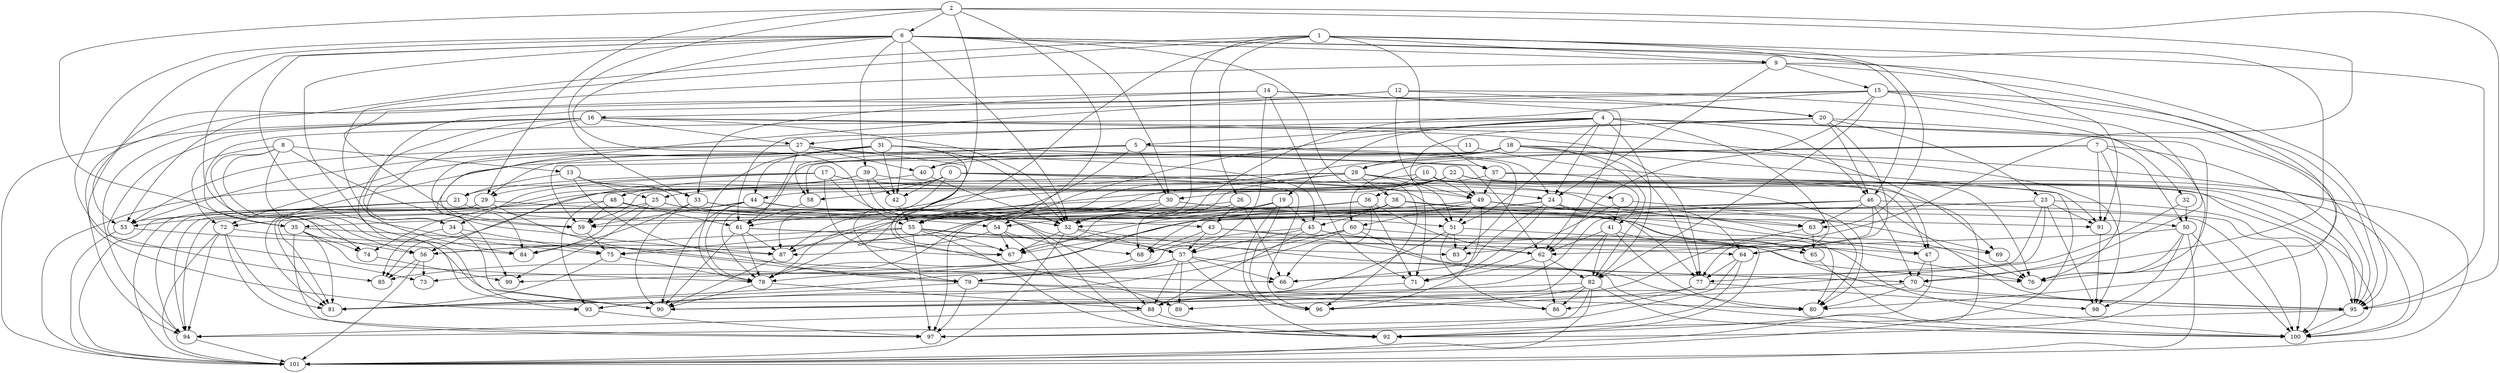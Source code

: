 digraph {
  0 -> 3;
  0 -> 42;
  0 -> 49;
  0 -> 58;
  0 -> 74;
  0 -> 87;
  0 -> 96;
  1 -> 9;
  1 -> 26;
  1 -> 37;
  1 -> 46;
  1 -> 52;
  1 -> 53;
  1 -> 63;
  1 -> 84;
  1 -> 89;
  1 -> 95;
  2 -> 6;
  2 -> 29;
  2 -> 33;
  2 -> 35;
  2 -> 54;
  2 -> 78;
  2 -> 83;
  2 -> 95;
  3 -> 41;
  3 -> 71;
  3 -> 80;
  4 -> 5;
  4 -> 19;
  4 -> 24;
  4 -> 46;
  4 -> 51;
  4 -> 55;
  4 -> 56;
  4 -> 61;
  4 -> 77;
  4 -> 82;
  4 -> 92;
  4 -> 95;
  5 -> 24;
  5 -> 30;
  5 -> 40;
  5 -> 58;
  5 -> 67;
  5 -> 81;
  5 -> 83;
  6 -> 9;
  6 -> 30;
  6 -> 35;
  6 -> 39;
  6 -> 42;
  6 -> 52;
  6 -> 53;
  6 -> 55;
  6 -> 70;
  6 -> 75;
  6 -> 85;
  6 -> 90;
  6 -> 91;
  6 -> 96;
  7 -> 28;
  7 -> 50;
  7 -> 59;
  7 -> 60;
  7 -> 76;
  7 -> 91;
  7 -> 95;
  8 -> 13;
  8 -> 56;
  8 -> 59;
  8 -> 72;
  8 -> 74;
  8 -> 90;
  9 -> 15;
  9 -> 24;
  9 -> 76;
  9 -> 93;
  9 -> 95;
  10 -> 25;
  10 -> 36;
  10 -> 47;
  10 -> 49;
  10 -> 95;
  11 -> 40;
  11 -> 47;
  12 -> 20;
  12 -> 32;
  12 -> 49;
  12 -> 87;
  12 -> 94;
  13 -> 21;
  13 -> 25;
  13 -> 33;
  13 -> 52;
  13 -> 79;
  14 -> 20;
  14 -> 33;
  14 -> 57;
  14 -> 59;
  14 -> 62;
  14 -> 71;
  15 -> 16;
  15 -> 34;
  15 -> 52;
  15 -> 62;
  15 -> 70;
  15 -> 80;
  15 -> 82;
  15 -> 95;
  16 -> 27;
  16 -> 34;
  16 -> 52;
  16 -> 69;
  16 -> 73;
  16 -> 77;
  16 -> 93;
  16 -> 94;
  16 -> 101;
  17 -> 21;
  17 -> 24;
  17 -> 29;
  17 -> 34;
  17 -> 63;
  17 -> 67;
  17 -> 88;
  18 -> 28;
  18 -> 29;
  18 -> 55;
  18 -> 58;
  18 -> 77;
  18 -> 78;
  18 -> 82;
  18 -> 98;
  18 -> 100;
  18 -> 101;
  19 -> 45;
  19 -> 55;
  19 -> 68;
  19 -> 78;
  19 -> 92;
  19 -> 96;
  20 -> 23;
  20 -> 27;
  20 -> 46;
  20 -> 64;
  20 -> 71;
  20 -> 76;
  21 -> 53;
  21 -> 54;
  21 -> 101;
  22 -> 30;
  22 -> 44;
  22 -> 49;
  22 -> 76;
  22 -> 78;
  22 -> 85;
  22 -> 87;
  22 -> 92;
  22 -> 95;
  22 -> 100;
  22 -> 101;
  23 -> 52;
  23 -> 56;
  23 -> 66;
  23 -> 77;
  23 -> 91;
  23 -> 98;
  23 -> 100;
  24 -> 35;
  24 -> 64;
  24 -> 66;
  24 -> 71;
  24 -> 77;
  24 -> 85;
  25 -> 51;
  25 -> 81;
  25 -> 84;
  25 -> 99;
  25 -> 100;
  26 -> 43;
  26 -> 59;
  26 -> 66;
  26 -> 68;
  27 -> 40;
  27 -> 45;
  27 -> 53;
  27 -> 61;
  27 -> 67;
  27 -> 99;
  28 -> 38;
  28 -> 51;
  28 -> 55;
  28 -> 59;
  28 -> 61;
  28 -> 67;
  28 -> 80;
  28 -> 100;
  29 -> 79;
  29 -> 91;
  29 -> 94;
  29 -> 101;
  30 -> 50;
  30 -> 52;
  30 -> 63;
  30 -> 87;
  30 -> 97;
  31 -> 37;
  31 -> 42;
  31 -> 44;
  31 -> 52;
  31 -> 53;
  31 -> 62;
  31 -> 72;
  31 -> 78;
  31 -> 79;
  31 -> 84;
  32 -> 50;
  32 -> 88;
  33 -> 43;
  33 -> 76;
  33 -> 84;
  33 -> 90;
  34 -> 75;
  34 -> 85;
  34 -> 90;
  35 -> 66;
  35 -> 74;
  35 -> 78;
  35 -> 81;
  35 -> 97;
  36 -> 55;
  36 -> 62;
  36 -> 66;
  36 -> 71;
  36 -> 75;
  36 -> 94;
  37 -> 41;
  37 -> 49;
  37 -> 81;
  37 -> 91;
  38 -> 45;
  38 -> 54;
  38 -> 78;
  38 -> 80;
  38 -> 100;
  39 -> 42;
  39 -> 51;
  39 -> 52;
  39 -> 56;
  39 -> 101;
  40 -> 48;
  40 -> 52;
  41 -> 62;
  41 -> 65;
  41 -> 80;
  41 -> 82;
  41 -> 90;
  42 -> 55;
  43 -> 57;
  43 -> 65;
  43 -> 68;
  43 -> 70;
  44 -> 47;
  44 -> 59;
  44 -> 78;
  44 -> 90;
  44 -> 92;
  44 -> 94;
  45 -> 47;
  45 -> 57;
  45 -> 73;
  45 -> 88;
  45 -> 95;
  46 -> 63;
  46 -> 64;
  46 -> 67;
  46 -> 70;
  46 -> 72;
  46 -> 90;
  46 -> 95;
  46 -> 100;
  47 -> 70;
  47 -> 101;
  48 -> 53;
  48 -> 59;
  48 -> 61;
  48 -> 83;
  48 -> 93;
  49 -> 51;
  49 -> 60;
  49 -> 67;
  49 -> 69;
  49 -> 76;
  49 -> 96;
  49 -> 99;
  50 -> 62;
  50 -> 76;
  50 -> 98;
  50 -> 100;
  50 -> 101;
  51 -> 81;
  51 -> 83;
  51 -> 86;
  51 -> 92;
  52 -> 57;
  52 -> 67;
  52 -> 70;
  52 -> 101;
  53 -> 84;
  53 -> 101;
  54 -> 67;
  54 -> 68;
  54 -> 87;
  54 -> 88;
  55 -> 56;
  55 -> 57;
  55 -> 67;
  55 -> 75;
  55 -> 76;
  55 -> 92;
  55 -> 97;
  56 -> 73;
  56 -> 85;
  56 -> 101;
  57 -> 66;
  57 -> 78;
  57 -> 81;
  57 -> 88;
  57 -> 89;
  57 -> 96;
  57 -> 100;
  58 -> 61;
  59 -> 75;
  60 -> 68;
  60 -> 69;
  60 -> 79;
  60 -> 80;
  60 -> 93;
  61 -> 62;
  61 -> 64;
  61 -> 78;
  61 -> 87;
  61 -> 90;
  62 -> 71;
  62 -> 82;
  62 -> 86;
  63 -> 65;
  63 -> 90;
  64 -> 77;
  64 -> 92;
  64 -> 97;
  65 -> 100;
  68 -> 79;
  69 -> 76;
  70 -> 80;
  70 -> 89;
  70 -> 95;
  71 -> 88;
  72 -> 81;
  72 -> 87;
  72 -> 94;
  72 -> 97;
  72 -> 101;
  74 -> 99;
  75 -> 78;
  75 -> 81;
  77 -> 86;
  77 -> 96;
  77 -> 98;
  78 -> 88;
  78 -> 90;
  79 -> 80;
  79 -> 81;
  79 -> 86;
  79 -> 97;
  82 -> 86;
  82 -> 93;
  82 -> 94;
  82 -> 96;
  82 -> 100;
  82 -> 101;
  87 -> 90;
  88 -> 92;
  88 -> 94;
  91 -> 98;
  93 -> 97;
  94 -> 101;
  95 -> 97;
  95 -> 100;
}
